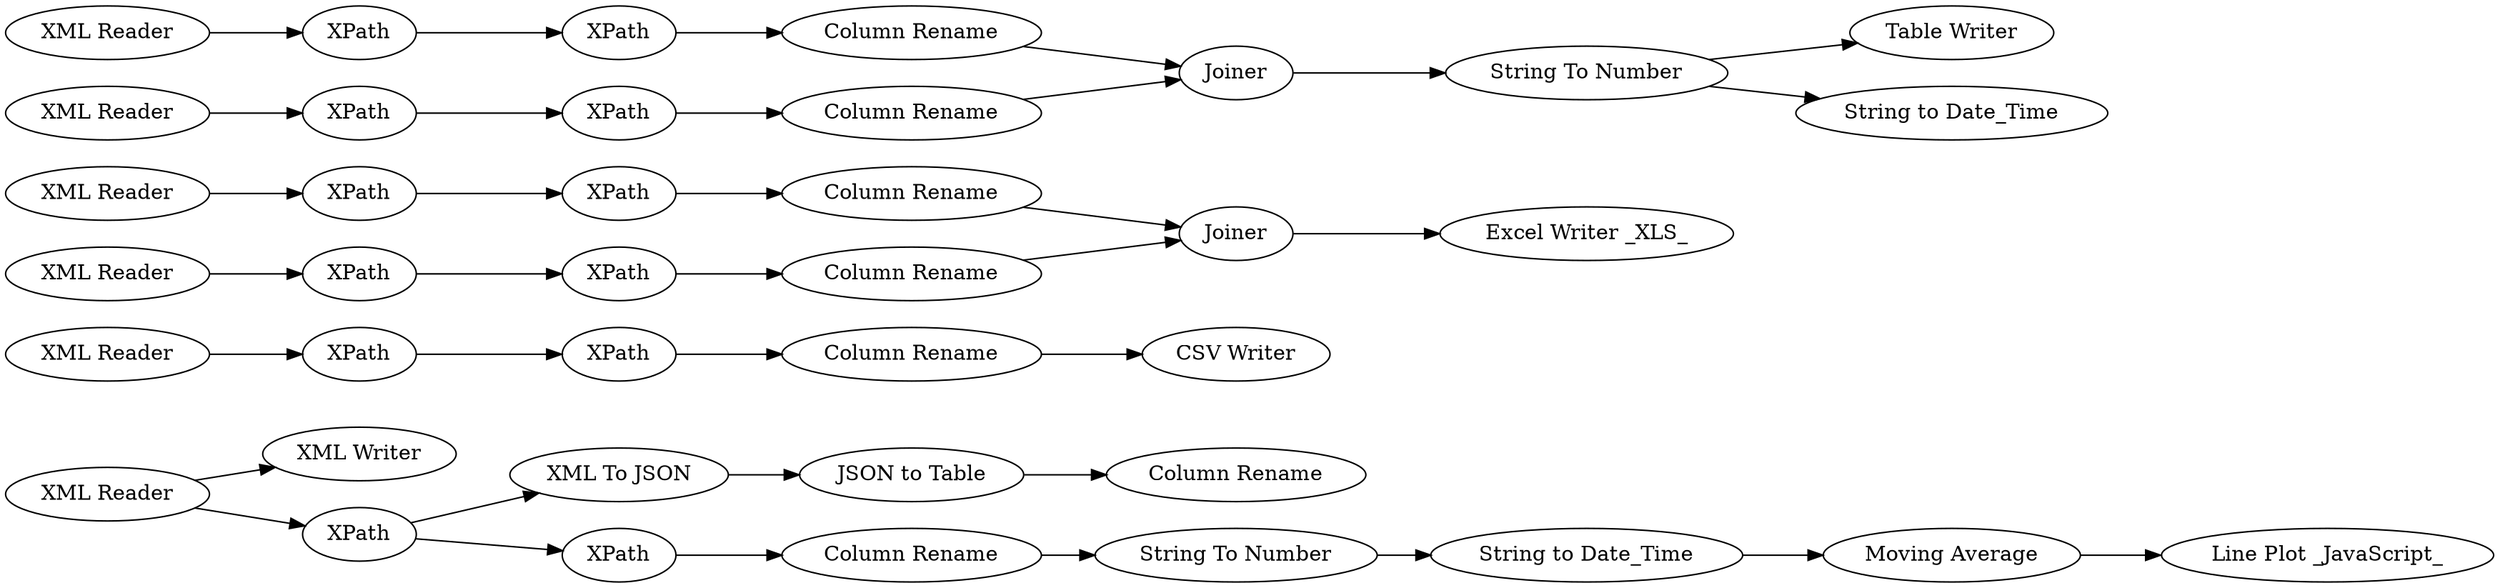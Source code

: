 digraph {
	"-1133627828007691079_10" [label="Moving Average"]
	"-1133627828007691079_21" [label=XPath]
	"-1133627828007691079_25" [label=XPath]
	"-1133627828007691079_30" [label=XPath]
	"-1133627828007691079_36" [label="Table Writer"]
	"-1133627828007691079_14" [label="XML Reader"]
	"-1133627828007691079_18" [label="CSV Writer"]
	"-1133627828007691079_1" [label="XML Reader"]
	"-1133627828007691079_34" [label=XPath]
	"-1133627828007691079_17" [label="XML Writer"]
	"-1133627828007691079_22" [label="Column Rename"]
	"-1133627828007691079_28" [label=XPath]
	"-1133627828007691079_13" [label="XML Reader"]
	"-1133627828007691079_24" [label="Column Rename"]
	"-1133627828007691079_6" [label="Column Rename"]
	"-1133627828007691079_2" [label=XPath]
	"-1133627828007691079_33" [label=XPath]
	"-1133627828007691079_4" [label="XML To JSON"]
	"-1133627828007691079_39" [label=Joiner]
	"-1133627828007691079_40" [label=Joiner]
	"-1133627828007691079_31" [label=XPath]
	"-1133627828007691079_11" [label="Column Rename"]
	"-1133627828007691079_19" [label="Excel Writer _XLS_"]
	"-1133627828007691079_16" [label="XML Reader"]
	"-1133627828007691079_35" [label="Column Rename"]
	"-1133627828007691079_8" [label="String to Date_Time"]
	"-1133627828007691079_26" [label=XPath]
	"-1133627828007691079_23" [label=XPath]
	"-1133627828007691079_37" [label="String To Number"]
	"-1133627828007691079_38" [label="String to Date_Time"]
	"-1133627828007691079_15" [label="XML Reader"]
	"-1133627828007691079_9" [label="Line Plot _JavaScript_"]
	"-1133627828007691079_27" [label="Column Rename"]
	"-1133627828007691079_29" [label=XPath]
	"-1133627828007691079_12" [label="XML Reader"]
	"-1133627828007691079_32" [label="Column Rename"]
	"-1133627828007691079_3" [label=XPath]
	"-1133627828007691079_5" [label="JSON to Table"]
	"-1133627828007691079_7" [label="String To Number"]
	"-1133627828007691079_31" -> "-1133627828007691079_32"
	"-1133627828007691079_15" -> "-1133627828007691079_30"
	"-1133627828007691079_4" -> "-1133627828007691079_5"
	"-1133627828007691079_25" -> "-1133627828007691079_24"
	"-1133627828007691079_40" -> "-1133627828007691079_19"
	"-1133627828007691079_8" -> "-1133627828007691079_10"
	"-1133627828007691079_35" -> "-1133627828007691079_39"
	"-1133627828007691079_10" -> "-1133627828007691079_9"
	"-1133627828007691079_26" -> "-1133627828007691079_25"
	"-1133627828007691079_39" -> "-1133627828007691079_37"
	"-1133627828007691079_5" -> "-1133627828007691079_6"
	"-1133627828007691079_37" -> "-1133627828007691079_38"
	"-1133627828007691079_27" -> "-1133627828007691079_40"
	"-1133627828007691079_32" -> "-1133627828007691079_39"
	"-1133627828007691079_2" -> "-1133627828007691079_3"
	"-1133627828007691079_1" -> "-1133627828007691079_17"
	"-1133627828007691079_22" -> "-1133627828007691079_18"
	"-1133627828007691079_1" -> "-1133627828007691079_2"
	"-1133627828007691079_29" -> "-1133627828007691079_28"
	"-1133627828007691079_30" -> "-1133627828007691079_31"
	"-1133627828007691079_28" -> "-1133627828007691079_27"
	"-1133627828007691079_21" -> "-1133627828007691079_22"
	"-1133627828007691079_3" -> "-1133627828007691079_11"
	"-1133627828007691079_7" -> "-1133627828007691079_8"
	"-1133627828007691079_13" -> "-1133627828007691079_26"
	"-1133627828007691079_37" -> "-1133627828007691079_36"
	"-1133627828007691079_23" -> "-1133627828007691079_21"
	"-1133627828007691079_24" -> "-1133627828007691079_40"
	"-1133627828007691079_16" -> "-1133627828007691079_33"
	"-1133627828007691079_2" -> "-1133627828007691079_4"
	"-1133627828007691079_33" -> "-1133627828007691079_34"
	"-1133627828007691079_11" -> "-1133627828007691079_7"
	"-1133627828007691079_34" -> "-1133627828007691079_35"
	"-1133627828007691079_14" -> "-1133627828007691079_29"
	"-1133627828007691079_12" -> "-1133627828007691079_23"
	rankdir=LR
}
